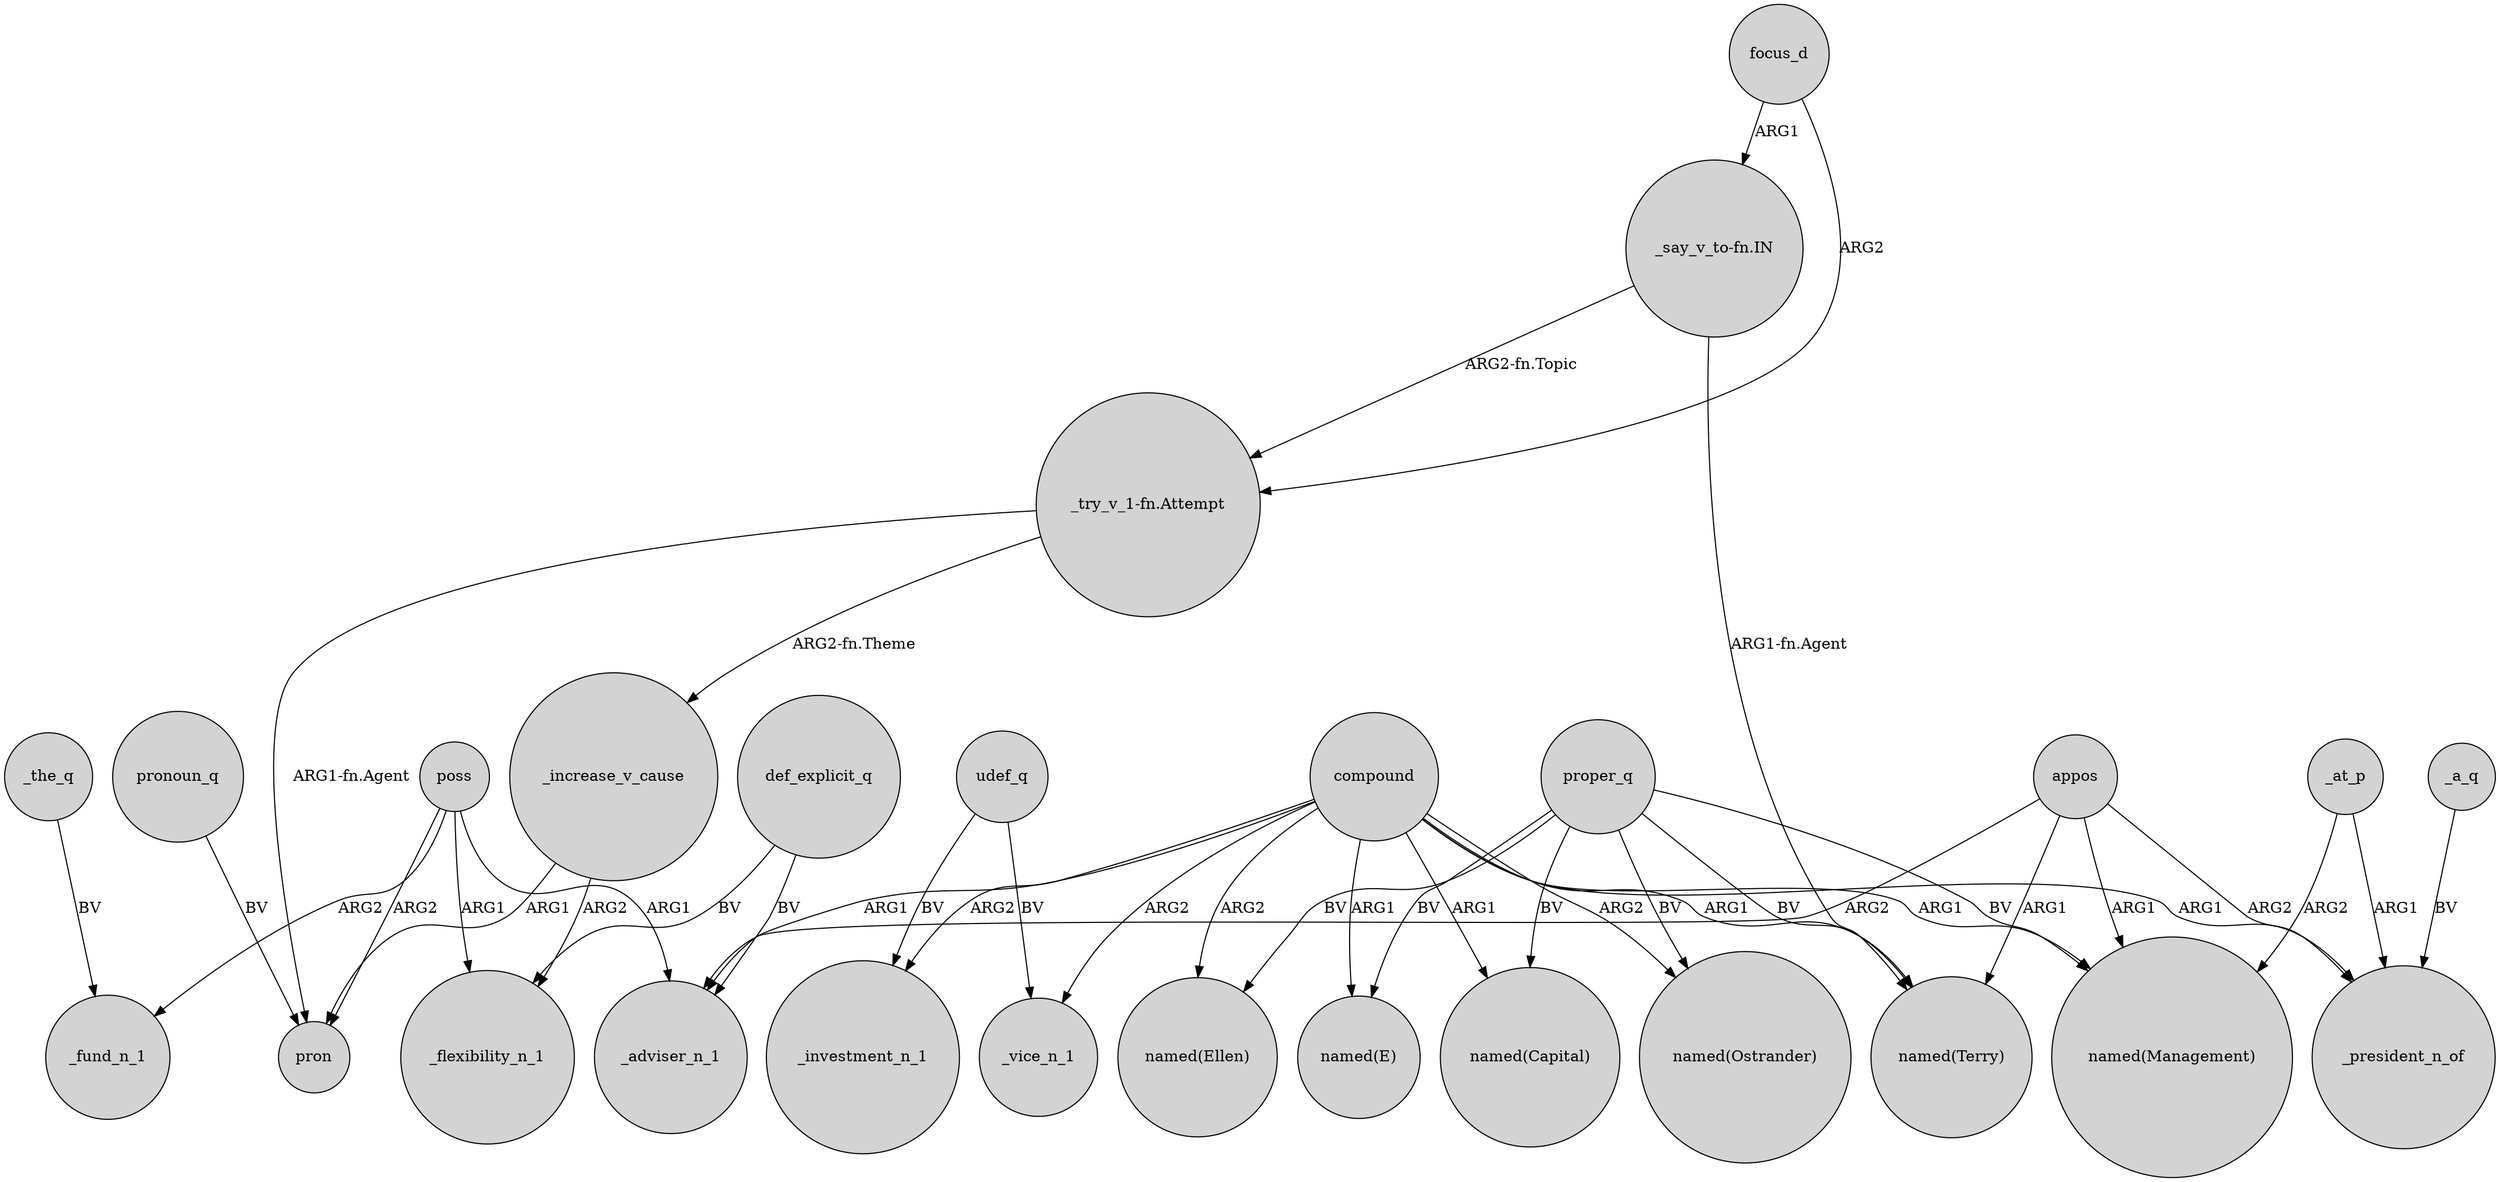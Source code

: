 digraph {
	node [shape=circle style=filled]
	compound -> _vice_n_1 [label=ARG2]
	"_say_v_to-fn.IN" -> "named(Terry)" [label="ARG1-fn.Agent"]
	appos -> "named(Management)" [label=ARG1]
	proper_q -> "named(Capital)" [label=BV]
	poss -> pron [label=ARG2]
	"_try_v_1-fn.Attempt" -> _increase_v_cause [label="ARG2-fn.Theme"]
	proper_q -> "named(Terry)" [label=BV]
	poss -> _fund_n_1 [label=ARG2]
	proper_q -> "named(Management)" [label=BV]
	_increase_v_cause -> pron [label=ARG1]
	appos -> "named(Terry)" [label=ARG1]
	_increase_v_cause -> _flexibility_n_1 [label=ARG2]
	_at_p -> "named(Management)" [label=ARG2]
	compound -> _investment_n_1 [label=ARG2]
	focus_d -> "_try_v_1-fn.Attempt" [label=ARG2]
	proper_q -> "named(E)" [label=BV]
	def_explicit_q -> _adviser_n_1 [label=BV]
	udef_q -> _vice_n_1 [label=BV]
	_the_q -> _fund_n_1 [label=BV]
	appos -> _president_n_of [label=ARG2]
	pronoun_q -> pron [label=BV]
	"_say_v_to-fn.IN" -> "_try_v_1-fn.Attempt" [label="ARG2-fn.Topic"]
	compound -> _adviser_n_1 [label=ARG1]
	def_explicit_q -> _flexibility_n_1 [label=BV]
	compound -> _president_n_of [label=ARG1]
	_at_p -> _president_n_of [label=ARG1]
	compound -> "named(Capital)" [label=ARG1]
	poss -> _flexibility_n_1 [label=ARG1]
	_a_q -> _president_n_of [label=BV]
	"_try_v_1-fn.Attempt" -> pron [label="ARG1-fn.Agent"]
	udef_q -> _investment_n_1 [label=BV]
	compound -> "named(Management)" [label=ARG1]
	proper_q -> "named(Ellen)" [label=BV]
	compound -> "named(E)" [label=ARG1]
	proper_q -> "named(Ostrander)" [label=BV]
	poss -> _adviser_n_1 [label=ARG1]
	appos -> _adviser_n_1 [label=ARG2]
	compound -> "named(Ostrander)" [label=ARG2]
	focus_d -> "_say_v_to-fn.IN" [label=ARG1]
	compound -> "named(Terry)" [label=ARG1]
	compound -> "named(Ellen)" [label=ARG2]
}
